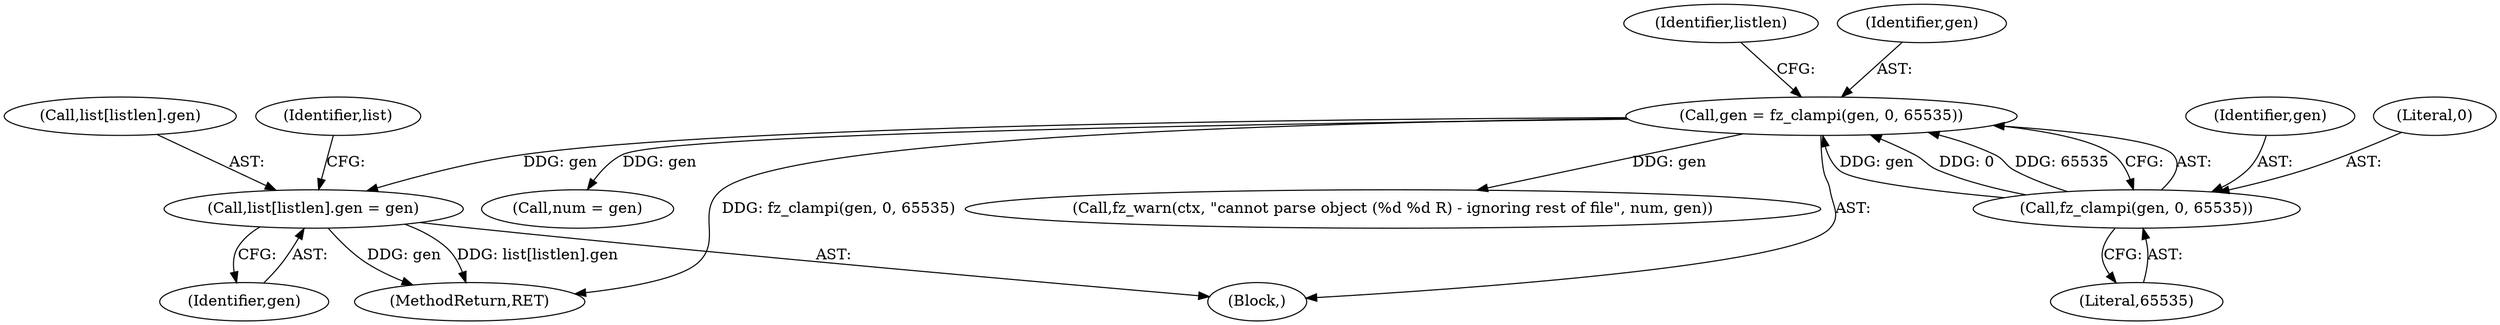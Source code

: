digraph "0_ghostscript_1e03c06456d997435019fb3526fa2d4be7dbc6ec_0@array" {
"1000479" [label="(Call,list[listlen].gen = gen)"];
"1000444" [label="(Call,gen = fz_clampi(gen, 0, 65535))"];
"1000446" [label="(Call,fz_clampi(gen, 0, 65535))"];
"1000352" [label="(Call,num = gen)"];
"1000444" [label="(Call,gen = fz_clampi(gen, 0, 65535))"];
"1000453" [label="(Identifier,listlen)"];
"1000485" [label="(Identifier,gen)"];
"1000445" [label="(Identifier,gen)"];
"1000449" [label="(Literal,65535)"];
"1000368" [label="(Block,)"];
"1000480" [label="(Call,list[listlen].gen)"];
"1001071" [label="(MethodReturn,RET)"];
"1000479" [label="(Call,list[listlen].gen = gen)"];
"1000447" [label="(Identifier,gen)"];
"1000489" [label="(Identifier,list)"];
"1000423" [label="(Call,fz_warn(ctx, \"cannot parse object (%d %d R) - ignoring rest of file\", num, gen))"];
"1000446" [label="(Call,fz_clampi(gen, 0, 65535))"];
"1000448" [label="(Literal,0)"];
"1000479" -> "1000368"  [label="AST: "];
"1000479" -> "1000485"  [label="CFG: "];
"1000480" -> "1000479"  [label="AST: "];
"1000485" -> "1000479"  [label="AST: "];
"1000489" -> "1000479"  [label="CFG: "];
"1000479" -> "1001071"  [label="DDG: list[listlen].gen"];
"1000479" -> "1001071"  [label="DDG: gen"];
"1000444" -> "1000479"  [label="DDG: gen"];
"1000444" -> "1000368"  [label="AST: "];
"1000444" -> "1000446"  [label="CFG: "];
"1000445" -> "1000444"  [label="AST: "];
"1000446" -> "1000444"  [label="AST: "];
"1000453" -> "1000444"  [label="CFG: "];
"1000444" -> "1001071"  [label="DDG: fz_clampi(gen, 0, 65535)"];
"1000444" -> "1000352"  [label="DDG: gen"];
"1000444" -> "1000423"  [label="DDG: gen"];
"1000446" -> "1000444"  [label="DDG: gen"];
"1000446" -> "1000444"  [label="DDG: 0"];
"1000446" -> "1000444"  [label="DDG: 65535"];
"1000446" -> "1000449"  [label="CFG: "];
"1000447" -> "1000446"  [label="AST: "];
"1000448" -> "1000446"  [label="AST: "];
"1000449" -> "1000446"  [label="AST: "];
}
